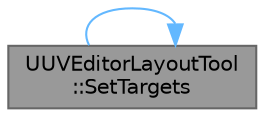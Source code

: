 digraph "UUVEditorLayoutTool::SetTargets"
{
 // INTERACTIVE_SVG=YES
 // LATEX_PDF_SIZE
  bgcolor="transparent";
  edge [fontname=Helvetica,fontsize=10,labelfontname=Helvetica,labelfontsize=10];
  node [fontname=Helvetica,fontsize=10,shape=box,height=0.2,width=0.4];
  rankdir="LR";
  Node1 [id="Node000001",label="UUVEditorLayoutTool\l::SetTargets",height=0.2,width=0.4,color="gray40", fillcolor="grey60", style="filled", fontcolor="black",tooltip="The tool will operate on the meshes given here."];
  Node1 -> Node1 [id="edge1_Node000001_Node000001",color="steelblue1",style="solid",tooltip=" "];
}
